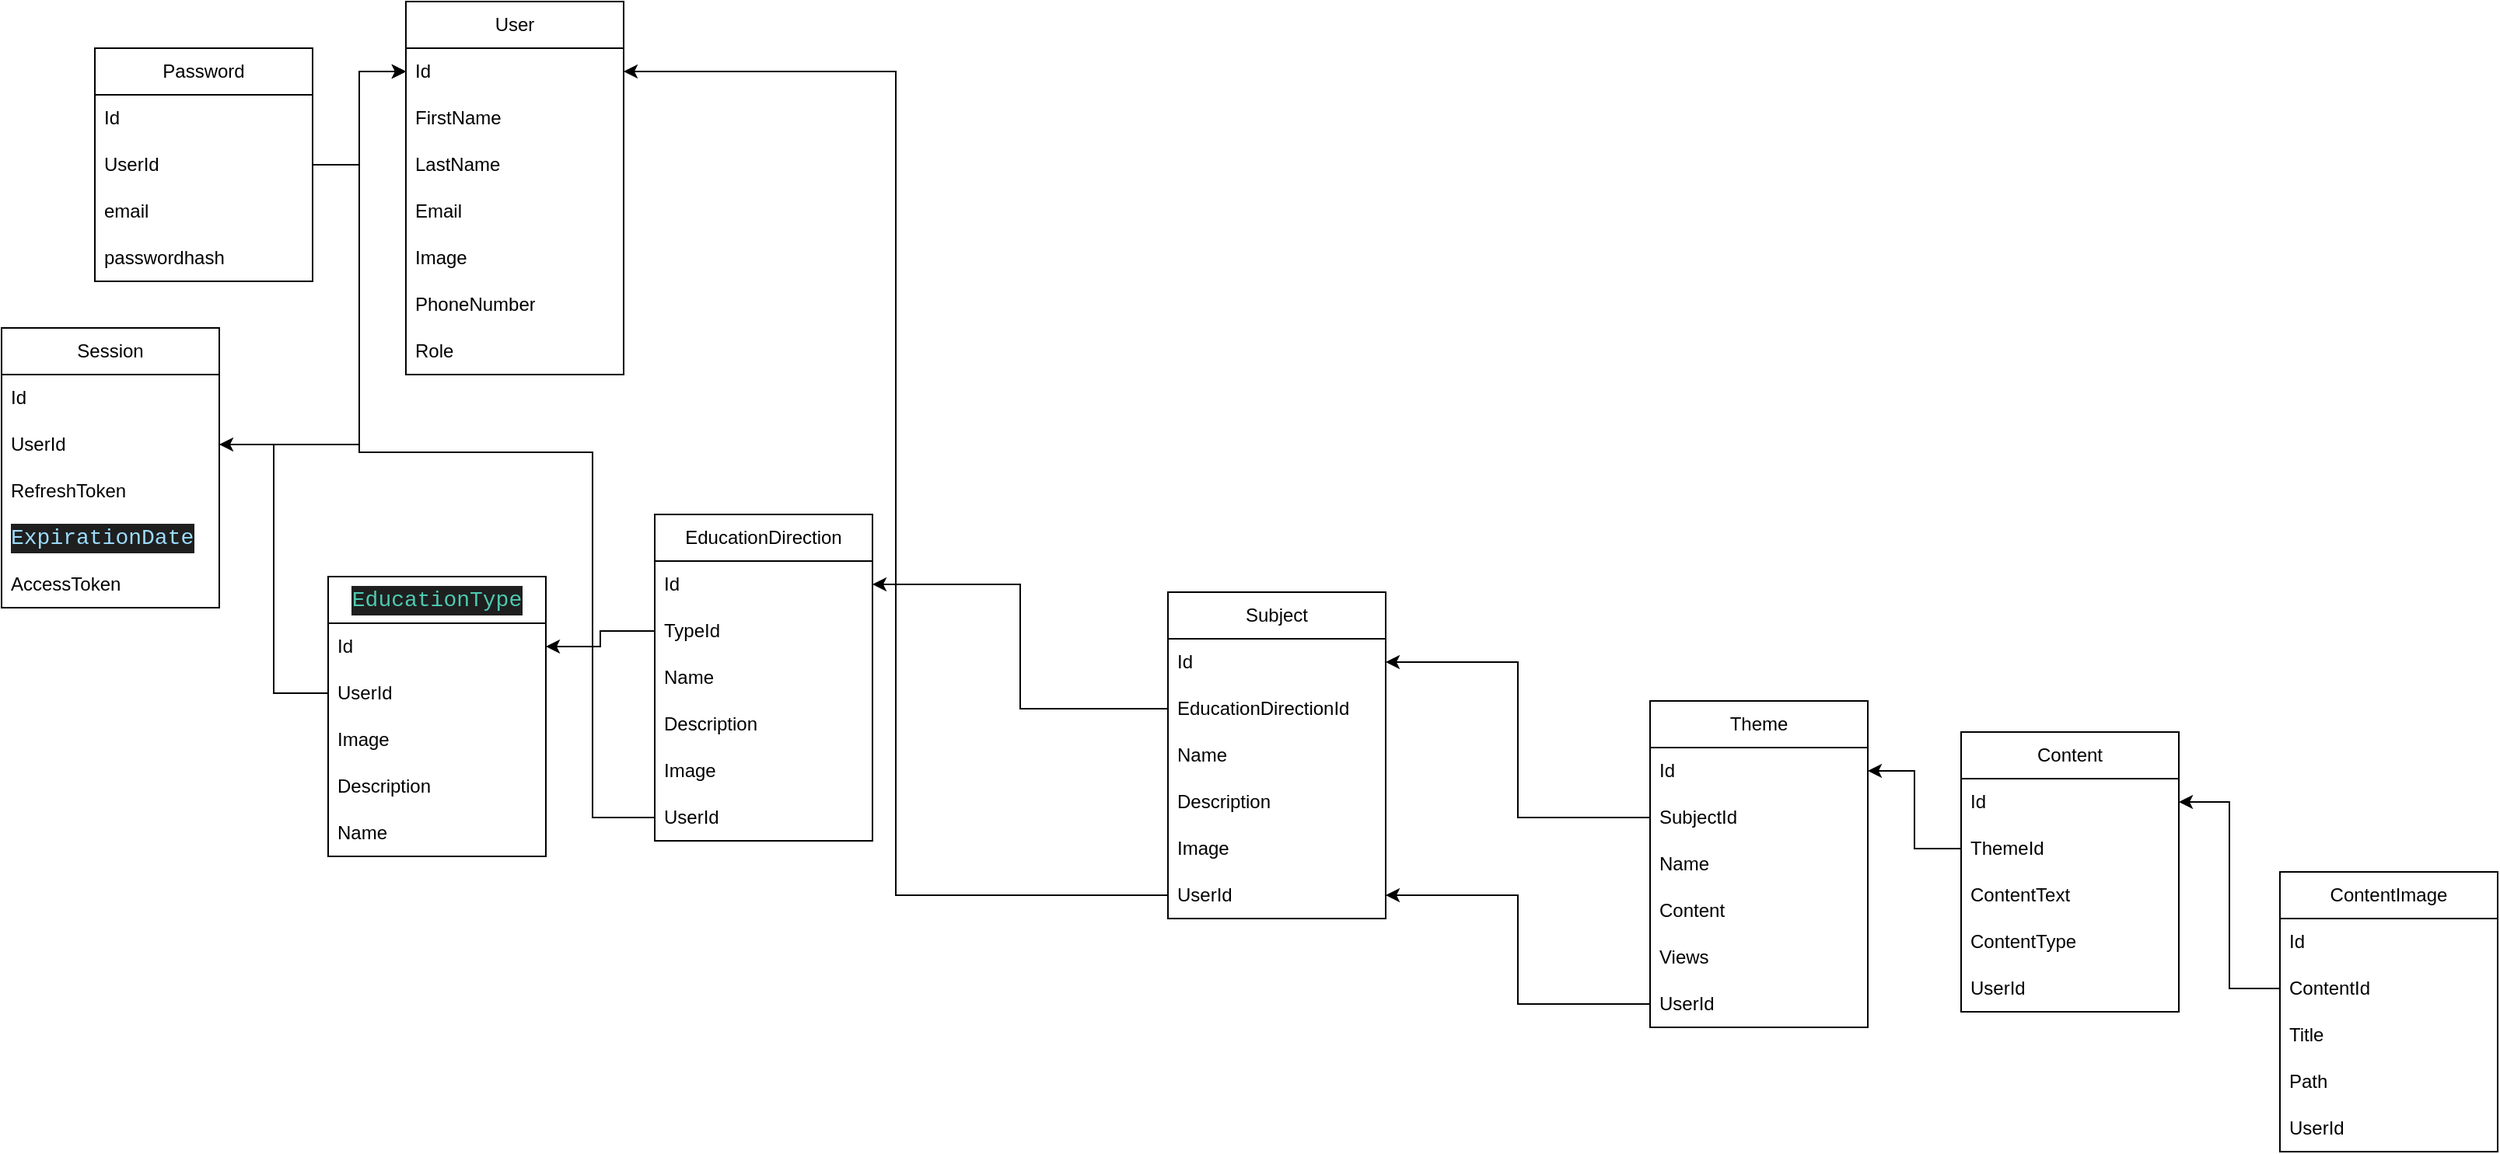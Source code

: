 <mxfile version="26.0.4">
  <diagram name="Page-1" id="Pv2FRKv-x1wwnSWSTT7f">
    <mxGraphModel dx="1578" dy="443" grid="1" gridSize="10" guides="1" tooltips="1" connect="1" arrows="1" fold="1" page="1" pageScale="1" pageWidth="850" pageHeight="1100" math="0" shadow="0">
      <root>
        <mxCell id="0" />
        <mxCell id="1" parent="0" />
        <mxCell id="2tG_Z8_ED6CiS7EC-nO2-1" value="User" style="swimlane;fontStyle=0;childLayout=stackLayout;horizontal=1;startSize=30;horizontalStack=0;resizeParent=1;resizeParentMax=0;resizeLast=0;collapsible=1;marginBottom=0;whiteSpace=wrap;html=1;" vertex="1" parent="1">
          <mxGeometry x="70" y="30" width="140" height="240" as="geometry" />
        </mxCell>
        <mxCell id="2tG_Z8_ED6CiS7EC-nO2-2" value="Id" style="text;strokeColor=none;fillColor=none;align=left;verticalAlign=middle;spacingLeft=4;spacingRight=4;overflow=hidden;points=[[0,0.5],[1,0.5]];portConstraint=eastwest;rotatable=0;whiteSpace=wrap;html=1;" vertex="1" parent="2tG_Z8_ED6CiS7EC-nO2-1">
          <mxGeometry y="30" width="140" height="30" as="geometry" />
        </mxCell>
        <mxCell id="2tG_Z8_ED6CiS7EC-nO2-3" value="FirstName" style="text;strokeColor=none;fillColor=none;align=left;verticalAlign=middle;spacingLeft=4;spacingRight=4;overflow=hidden;points=[[0,0.5],[1,0.5]];portConstraint=eastwest;rotatable=0;whiteSpace=wrap;html=1;" vertex="1" parent="2tG_Z8_ED6CiS7EC-nO2-1">
          <mxGeometry y="60" width="140" height="30" as="geometry" />
        </mxCell>
        <mxCell id="2tG_Z8_ED6CiS7EC-nO2-4" value="LastName" style="text;strokeColor=none;fillColor=none;align=left;verticalAlign=middle;spacingLeft=4;spacingRight=4;overflow=hidden;points=[[0,0.5],[1,0.5]];portConstraint=eastwest;rotatable=0;whiteSpace=wrap;html=1;" vertex="1" parent="2tG_Z8_ED6CiS7EC-nO2-1">
          <mxGeometry y="90" width="140" height="30" as="geometry" />
        </mxCell>
        <mxCell id="2tG_Z8_ED6CiS7EC-nO2-5" value="Email" style="text;strokeColor=none;fillColor=none;align=left;verticalAlign=middle;spacingLeft=4;spacingRight=4;overflow=hidden;points=[[0,0.5],[1,0.5]];portConstraint=eastwest;rotatable=0;whiteSpace=wrap;html=1;" vertex="1" parent="2tG_Z8_ED6CiS7EC-nO2-1">
          <mxGeometry y="120" width="140" height="30" as="geometry" />
        </mxCell>
        <mxCell id="2tG_Z8_ED6CiS7EC-nO2-6" value="Image" style="text;strokeColor=none;fillColor=none;align=left;verticalAlign=middle;spacingLeft=4;spacingRight=4;overflow=hidden;points=[[0,0.5],[1,0.5]];portConstraint=eastwest;rotatable=0;whiteSpace=wrap;html=1;" vertex="1" parent="2tG_Z8_ED6CiS7EC-nO2-1">
          <mxGeometry y="150" width="140" height="30" as="geometry" />
        </mxCell>
        <mxCell id="2tG_Z8_ED6CiS7EC-nO2-55" value="PhoneNumber" style="text;strokeColor=none;fillColor=none;align=left;verticalAlign=middle;spacingLeft=4;spacingRight=4;overflow=hidden;points=[[0,0.5],[1,0.5]];portConstraint=eastwest;rotatable=0;whiteSpace=wrap;html=1;" vertex="1" parent="2tG_Z8_ED6CiS7EC-nO2-1">
          <mxGeometry y="180" width="140" height="30" as="geometry" />
        </mxCell>
        <mxCell id="2tG_Z8_ED6CiS7EC-nO2-88" value="Role" style="text;strokeColor=none;fillColor=none;align=left;verticalAlign=middle;spacingLeft=4;spacingRight=4;overflow=hidden;points=[[0,0.5],[1,0.5]];portConstraint=eastwest;rotatable=0;whiteSpace=wrap;html=1;" vertex="1" parent="2tG_Z8_ED6CiS7EC-nO2-1">
          <mxGeometry y="210" width="140" height="30" as="geometry" />
        </mxCell>
        <mxCell id="2tG_Z8_ED6CiS7EC-nO2-7" value="EducationDirection" style="swimlane;fontStyle=0;childLayout=stackLayout;horizontal=1;startSize=30;horizontalStack=0;resizeParent=1;resizeParentMax=0;resizeLast=0;collapsible=1;marginBottom=0;whiteSpace=wrap;html=1;" vertex="1" parent="1">
          <mxGeometry x="230" y="360" width="140" height="210" as="geometry" />
        </mxCell>
        <mxCell id="2tG_Z8_ED6CiS7EC-nO2-8" value="Id" style="text;strokeColor=none;fillColor=none;align=left;verticalAlign=middle;spacingLeft=4;spacingRight=4;overflow=hidden;points=[[0,0.5],[1,0.5]];portConstraint=eastwest;rotatable=0;whiteSpace=wrap;html=1;" vertex="1" parent="2tG_Z8_ED6CiS7EC-nO2-7">
          <mxGeometry y="30" width="140" height="30" as="geometry" />
        </mxCell>
        <mxCell id="2tG_Z8_ED6CiS7EC-nO2-9" value="TypeId" style="text;strokeColor=none;fillColor=none;align=left;verticalAlign=middle;spacingLeft=4;spacingRight=4;overflow=hidden;points=[[0,0.5],[1,0.5]];portConstraint=eastwest;rotatable=0;whiteSpace=wrap;html=1;" vertex="1" parent="2tG_Z8_ED6CiS7EC-nO2-7">
          <mxGeometry y="60" width="140" height="30" as="geometry" />
        </mxCell>
        <mxCell id="2tG_Z8_ED6CiS7EC-nO2-77" value="Name" style="text;strokeColor=none;fillColor=none;align=left;verticalAlign=middle;spacingLeft=4;spacingRight=4;overflow=hidden;points=[[0,0.5],[1,0.5]];portConstraint=eastwest;rotatable=0;whiteSpace=wrap;html=1;" vertex="1" parent="2tG_Z8_ED6CiS7EC-nO2-7">
          <mxGeometry y="90" width="140" height="30" as="geometry" />
        </mxCell>
        <mxCell id="2tG_Z8_ED6CiS7EC-nO2-10" value="Description" style="text;strokeColor=none;fillColor=none;align=left;verticalAlign=middle;spacingLeft=4;spacingRight=4;overflow=hidden;points=[[0,0.5],[1,0.5]];portConstraint=eastwest;rotatable=0;whiteSpace=wrap;html=1;" vertex="1" parent="2tG_Z8_ED6CiS7EC-nO2-7">
          <mxGeometry y="120" width="140" height="30" as="geometry" />
        </mxCell>
        <mxCell id="2tG_Z8_ED6CiS7EC-nO2-11" value="Image" style="text;strokeColor=none;fillColor=none;align=left;verticalAlign=middle;spacingLeft=4;spacingRight=4;overflow=hidden;points=[[0,0.5],[1,0.5]];portConstraint=eastwest;rotatable=0;whiteSpace=wrap;html=1;" vertex="1" parent="2tG_Z8_ED6CiS7EC-nO2-7">
          <mxGeometry y="150" width="140" height="30" as="geometry" />
        </mxCell>
        <mxCell id="2tG_Z8_ED6CiS7EC-nO2-12" value="UserId" style="text;strokeColor=none;fillColor=none;align=left;verticalAlign=middle;spacingLeft=4;spacingRight=4;overflow=hidden;points=[[0,0.5],[1,0.5]];portConstraint=eastwest;rotatable=0;whiteSpace=wrap;html=1;" vertex="1" parent="2tG_Z8_ED6CiS7EC-nO2-7">
          <mxGeometry y="180" width="140" height="30" as="geometry" />
        </mxCell>
        <mxCell id="2tG_Z8_ED6CiS7EC-nO2-13" value="Subject" style="swimlane;fontStyle=0;childLayout=stackLayout;horizontal=1;startSize=30;horizontalStack=0;resizeParent=1;resizeParentMax=0;resizeLast=0;collapsible=1;marginBottom=0;whiteSpace=wrap;html=1;" vertex="1" parent="1">
          <mxGeometry x="560" y="410" width="140" height="210" as="geometry" />
        </mxCell>
        <mxCell id="2tG_Z8_ED6CiS7EC-nO2-14" value="Id" style="text;strokeColor=none;fillColor=none;align=left;verticalAlign=middle;spacingLeft=4;spacingRight=4;overflow=hidden;points=[[0,0.5],[1,0.5]];portConstraint=eastwest;rotatable=0;whiteSpace=wrap;html=1;" vertex="1" parent="2tG_Z8_ED6CiS7EC-nO2-13">
          <mxGeometry y="30" width="140" height="30" as="geometry" />
        </mxCell>
        <mxCell id="2tG_Z8_ED6CiS7EC-nO2-15" value="&lt;span style=&quot;text-align: center;&quot;&gt;EducationDirectionId&lt;/span&gt;" style="text;strokeColor=none;fillColor=none;align=left;verticalAlign=middle;spacingLeft=4;spacingRight=4;overflow=hidden;points=[[0,0.5],[1,0.5]];portConstraint=eastwest;rotatable=0;whiteSpace=wrap;html=1;" vertex="1" parent="2tG_Z8_ED6CiS7EC-nO2-13">
          <mxGeometry y="60" width="140" height="30" as="geometry" />
        </mxCell>
        <mxCell id="2tG_Z8_ED6CiS7EC-nO2-76" value="Name" style="text;strokeColor=none;fillColor=none;align=left;verticalAlign=middle;spacingLeft=4;spacingRight=4;overflow=hidden;points=[[0,0.5],[1,0.5]];portConstraint=eastwest;rotatable=0;whiteSpace=wrap;html=1;" vertex="1" parent="2tG_Z8_ED6CiS7EC-nO2-13">
          <mxGeometry y="90" width="140" height="30" as="geometry" />
        </mxCell>
        <mxCell id="2tG_Z8_ED6CiS7EC-nO2-16" value="Description" style="text;strokeColor=none;fillColor=none;align=left;verticalAlign=middle;spacingLeft=4;spacingRight=4;overflow=hidden;points=[[0,0.5],[1,0.5]];portConstraint=eastwest;rotatable=0;whiteSpace=wrap;html=1;" vertex="1" parent="2tG_Z8_ED6CiS7EC-nO2-13">
          <mxGeometry y="120" width="140" height="30" as="geometry" />
        </mxCell>
        <mxCell id="2tG_Z8_ED6CiS7EC-nO2-17" value="Image" style="text;strokeColor=none;fillColor=none;align=left;verticalAlign=middle;spacingLeft=4;spacingRight=4;overflow=hidden;points=[[0,0.5],[1,0.5]];portConstraint=eastwest;rotatable=0;whiteSpace=wrap;html=1;" vertex="1" parent="2tG_Z8_ED6CiS7EC-nO2-13">
          <mxGeometry y="150" width="140" height="30" as="geometry" />
        </mxCell>
        <mxCell id="2tG_Z8_ED6CiS7EC-nO2-18" value="UserId" style="text;strokeColor=none;fillColor=none;align=left;verticalAlign=middle;spacingLeft=4;spacingRight=4;overflow=hidden;points=[[0,0.5],[1,0.5]];portConstraint=eastwest;rotatable=0;whiteSpace=wrap;html=1;" vertex="1" parent="2tG_Z8_ED6CiS7EC-nO2-13">
          <mxGeometry y="180" width="140" height="30" as="geometry" />
        </mxCell>
        <mxCell id="2tG_Z8_ED6CiS7EC-nO2-20" value="&lt;div style=&quot;color: rgb(204, 204, 204); background-color: rgb(31, 31, 31); font-family: Consolas, &amp;quot;Courier New&amp;quot;, monospace; font-size: 14px; line-height: 19px; white-space: pre;&quot;&gt;&lt;span style=&quot;color: #4ec9b0;&quot;&gt;EducationType&lt;/span&gt;&lt;/div&gt;" style="swimlane;fontStyle=0;childLayout=stackLayout;horizontal=1;startSize=30;horizontalStack=0;resizeParent=1;resizeParentMax=0;resizeLast=0;collapsible=1;marginBottom=0;whiteSpace=wrap;html=1;" vertex="1" parent="1">
          <mxGeometry x="20" y="400" width="140" height="180" as="geometry" />
        </mxCell>
        <mxCell id="2tG_Z8_ED6CiS7EC-nO2-21" value="Id" style="text;strokeColor=none;fillColor=none;align=left;verticalAlign=middle;spacingLeft=4;spacingRight=4;overflow=hidden;points=[[0,0.5],[1,0.5]];portConstraint=eastwest;rotatable=0;whiteSpace=wrap;html=1;" vertex="1" parent="2tG_Z8_ED6CiS7EC-nO2-20">
          <mxGeometry y="30" width="140" height="30" as="geometry" />
        </mxCell>
        <mxCell id="2tG_Z8_ED6CiS7EC-nO2-49" value="UserId" style="text;strokeColor=none;fillColor=none;align=left;verticalAlign=middle;spacingLeft=4;spacingRight=4;overflow=hidden;points=[[0,0.5],[1,0.5]];portConstraint=eastwest;rotatable=0;whiteSpace=wrap;html=1;" vertex="1" parent="2tG_Z8_ED6CiS7EC-nO2-20">
          <mxGeometry y="60" width="140" height="30" as="geometry" />
        </mxCell>
        <mxCell id="2tG_Z8_ED6CiS7EC-nO2-24" value="Image" style="text;strokeColor=none;fillColor=none;align=left;verticalAlign=middle;spacingLeft=4;spacingRight=4;overflow=hidden;points=[[0,0.5],[1,0.5]];portConstraint=eastwest;rotatable=0;whiteSpace=wrap;html=1;" vertex="1" parent="2tG_Z8_ED6CiS7EC-nO2-20">
          <mxGeometry y="90" width="140" height="30" as="geometry" />
        </mxCell>
        <mxCell id="2tG_Z8_ED6CiS7EC-nO2-23" value="Description" style="text;strokeColor=none;fillColor=none;align=left;verticalAlign=middle;spacingLeft=4;spacingRight=4;overflow=hidden;points=[[0,0.5],[1,0.5]];portConstraint=eastwest;rotatable=0;whiteSpace=wrap;html=1;" vertex="1" parent="2tG_Z8_ED6CiS7EC-nO2-20">
          <mxGeometry y="120" width="140" height="30" as="geometry" />
        </mxCell>
        <mxCell id="2tG_Z8_ED6CiS7EC-nO2-22" value="Name" style="text;strokeColor=none;fillColor=none;align=left;verticalAlign=middle;spacingLeft=4;spacingRight=4;overflow=hidden;points=[[0,0.5],[1,0.5]];portConstraint=eastwest;rotatable=0;whiteSpace=wrap;html=1;" vertex="1" parent="2tG_Z8_ED6CiS7EC-nO2-20">
          <mxGeometry y="150" width="140" height="30" as="geometry" />
        </mxCell>
        <mxCell id="2tG_Z8_ED6CiS7EC-nO2-26" value="Theme" style="swimlane;fontStyle=0;childLayout=stackLayout;horizontal=1;startSize=30;horizontalStack=0;resizeParent=1;resizeParentMax=0;resizeLast=0;collapsible=1;marginBottom=0;whiteSpace=wrap;html=1;" vertex="1" parent="1">
          <mxGeometry x="870" y="480" width="140" height="210" as="geometry" />
        </mxCell>
        <mxCell id="2tG_Z8_ED6CiS7EC-nO2-27" value="Id" style="text;strokeColor=none;fillColor=none;align=left;verticalAlign=middle;spacingLeft=4;spacingRight=4;overflow=hidden;points=[[0,0.5],[1,0.5]];portConstraint=eastwest;rotatable=0;whiteSpace=wrap;html=1;" vertex="1" parent="2tG_Z8_ED6CiS7EC-nO2-26">
          <mxGeometry y="30" width="140" height="30" as="geometry" />
        </mxCell>
        <mxCell id="2tG_Z8_ED6CiS7EC-nO2-28" value="SubjectId" style="text;strokeColor=none;fillColor=none;align=left;verticalAlign=middle;spacingLeft=4;spacingRight=4;overflow=hidden;points=[[0,0.5],[1,0.5]];portConstraint=eastwest;rotatable=0;whiteSpace=wrap;html=1;" vertex="1" parent="2tG_Z8_ED6CiS7EC-nO2-26">
          <mxGeometry y="60" width="140" height="30" as="geometry" />
        </mxCell>
        <mxCell id="2tG_Z8_ED6CiS7EC-nO2-75" value="Name" style="text;strokeColor=none;fillColor=none;align=left;verticalAlign=middle;spacingLeft=4;spacingRight=4;overflow=hidden;points=[[0,0.5],[1,0.5]];portConstraint=eastwest;rotatable=0;whiteSpace=wrap;html=1;" vertex="1" parent="2tG_Z8_ED6CiS7EC-nO2-26">
          <mxGeometry y="90" width="140" height="30" as="geometry" />
        </mxCell>
        <mxCell id="2tG_Z8_ED6CiS7EC-nO2-29" value="Content" style="text;strokeColor=none;fillColor=none;align=left;verticalAlign=middle;spacingLeft=4;spacingRight=4;overflow=hidden;points=[[0,0.5],[1,0.5]];portConstraint=eastwest;rotatable=0;whiteSpace=wrap;html=1;" vertex="1" parent="2tG_Z8_ED6CiS7EC-nO2-26">
          <mxGeometry y="120" width="140" height="30" as="geometry" />
        </mxCell>
        <mxCell id="2tG_Z8_ED6CiS7EC-nO2-31" value="Views" style="text;strokeColor=none;fillColor=none;align=left;verticalAlign=middle;spacingLeft=4;spacingRight=4;overflow=hidden;points=[[0,0.5],[1,0.5]];portConstraint=eastwest;rotatable=0;whiteSpace=wrap;html=1;" vertex="1" parent="2tG_Z8_ED6CiS7EC-nO2-26">
          <mxGeometry y="150" width="140" height="30" as="geometry" />
        </mxCell>
        <mxCell id="2tG_Z8_ED6CiS7EC-nO2-47" value="UserId" style="text;strokeColor=none;fillColor=none;align=left;verticalAlign=middle;spacingLeft=4;spacingRight=4;overflow=hidden;points=[[0,0.5],[1,0.5]];portConstraint=eastwest;rotatable=0;whiteSpace=wrap;html=1;" vertex="1" parent="2tG_Z8_ED6CiS7EC-nO2-26">
          <mxGeometry y="180" width="140" height="30" as="geometry" />
        </mxCell>
        <mxCell id="2tG_Z8_ED6CiS7EC-nO2-39" value="ContentImage" style="swimlane;fontStyle=0;childLayout=stackLayout;horizontal=1;startSize=30;horizontalStack=0;resizeParent=1;resizeParentMax=0;resizeLast=0;collapsible=1;marginBottom=0;whiteSpace=wrap;html=1;" vertex="1" parent="1">
          <mxGeometry x="1275" y="590" width="140" height="180" as="geometry" />
        </mxCell>
        <mxCell id="2tG_Z8_ED6CiS7EC-nO2-40" value="Id" style="text;strokeColor=none;fillColor=none;align=left;verticalAlign=middle;spacingLeft=4;spacingRight=4;overflow=hidden;points=[[0,0.5],[1,0.5]];portConstraint=eastwest;rotatable=0;whiteSpace=wrap;html=1;" vertex="1" parent="2tG_Z8_ED6CiS7EC-nO2-39">
          <mxGeometry y="30" width="140" height="30" as="geometry" />
        </mxCell>
        <mxCell id="2tG_Z8_ED6CiS7EC-nO2-46" value="ContentId" style="text;strokeColor=none;fillColor=none;align=left;verticalAlign=middle;spacingLeft=4;spacingRight=4;overflow=hidden;points=[[0,0.5],[1,0.5]];portConstraint=eastwest;rotatable=0;whiteSpace=wrap;html=1;" vertex="1" parent="2tG_Z8_ED6CiS7EC-nO2-39">
          <mxGeometry y="60" width="140" height="30" as="geometry" />
        </mxCell>
        <mxCell id="2tG_Z8_ED6CiS7EC-nO2-41" value="Title" style="text;strokeColor=none;fillColor=none;align=left;verticalAlign=middle;spacingLeft=4;spacingRight=4;overflow=hidden;points=[[0,0.5],[1,0.5]];portConstraint=eastwest;rotatable=0;whiteSpace=wrap;html=1;" vertex="1" parent="2tG_Z8_ED6CiS7EC-nO2-39">
          <mxGeometry y="90" width="140" height="30" as="geometry" />
        </mxCell>
        <mxCell id="2tG_Z8_ED6CiS7EC-nO2-42" value="Path" style="text;strokeColor=none;fillColor=none;align=left;verticalAlign=middle;spacingLeft=4;spacingRight=4;overflow=hidden;points=[[0,0.5],[1,0.5]];portConstraint=eastwest;rotatable=0;whiteSpace=wrap;html=1;" vertex="1" parent="2tG_Z8_ED6CiS7EC-nO2-39">
          <mxGeometry y="120" width="140" height="30" as="geometry" />
        </mxCell>
        <mxCell id="2tG_Z8_ED6CiS7EC-nO2-45" value="UserId" style="text;strokeColor=none;fillColor=none;align=left;verticalAlign=middle;spacingLeft=4;spacingRight=4;overflow=hidden;points=[[0,0.5],[1,0.5]];portConstraint=eastwest;rotatable=0;whiteSpace=wrap;html=1;" vertex="1" parent="2tG_Z8_ED6CiS7EC-nO2-39">
          <mxGeometry y="150" width="140" height="30" as="geometry" />
        </mxCell>
        <mxCell id="2tG_Z8_ED6CiS7EC-nO2-50" value="Password" style="swimlane;fontStyle=0;childLayout=stackLayout;horizontal=1;startSize=30;horizontalStack=0;resizeParent=1;resizeParentMax=0;resizeLast=0;collapsible=1;marginBottom=0;whiteSpace=wrap;html=1;" vertex="1" parent="1">
          <mxGeometry x="-130" y="60" width="140" height="150" as="geometry" />
        </mxCell>
        <mxCell id="2tG_Z8_ED6CiS7EC-nO2-51" value="Id" style="text;strokeColor=none;fillColor=none;align=left;verticalAlign=middle;spacingLeft=4;spacingRight=4;overflow=hidden;points=[[0,0.5],[1,0.5]];portConstraint=eastwest;rotatable=0;whiteSpace=wrap;html=1;" vertex="1" parent="2tG_Z8_ED6CiS7EC-nO2-50">
          <mxGeometry y="30" width="140" height="30" as="geometry" />
        </mxCell>
        <mxCell id="2tG_Z8_ED6CiS7EC-nO2-54" value="UserId" style="text;strokeColor=none;fillColor=none;align=left;verticalAlign=middle;spacingLeft=4;spacingRight=4;overflow=hidden;points=[[0,0.5],[1,0.5]];portConstraint=eastwest;rotatable=0;whiteSpace=wrap;html=1;" vertex="1" parent="2tG_Z8_ED6CiS7EC-nO2-50">
          <mxGeometry y="60" width="140" height="30" as="geometry" />
        </mxCell>
        <mxCell id="2tG_Z8_ED6CiS7EC-nO2-52" value="email" style="text;strokeColor=none;fillColor=none;align=left;verticalAlign=middle;spacingLeft=4;spacingRight=4;overflow=hidden;points=[[0,0.5],[1,0.5]];portConstraint=eastwest;rotatable=0;whiteSpace=wrap;html=1;" vertex="1" parent="2tG_Z8_ED6CiS7EC-nO2-50">
          <mxGeometry y="90" width="140" height="30" as="geometry" />
        </mxCell>
        <mxCell id="2tG_Z8_ED6CiS7EC-nO2-53" value="passwordhash" style="text;strokeColor=none;fillColor=none;align=left;verticalAlign=middle;spacingLeft=4;spacingRight=4;overflow=hidden;points=[[0,0.5],[1,0.5]];portConstraint=eastwest;rotatable=0;whiteSpace=wrap;html=1;" vertex="1" parent="2tG_Z8_ED6CiS7EC-nO2-50">
          <mxGeometry y="120" width="140" height="30" as="geometry" />
        </mxCell>
        <mxCell id="2tG_Z8_ED6CiS7EC-nO2-56" value="Session" style="swimlane;fontStyle=0;childLayout=stackLayout;horizontal=1;startSize=30;horizontalStack=0;resizeParent=1;resizeParentMax=0;resizeLast=0;collapsible=1;marginBottom=0;whiteSpace=wrap;html=1;" vertex="1" parent="1">
          <mxGeometry x="-190" y="240" width="140" height="180" as="geometry" />
        </mxCell>
        <mxCell id="2tG_Z8_ED6CiS7EC-nO2-57" value="Id" style="text;strokeColor=none;fillColor=none;align=left;verticalAlign=middle;spacingLeft=4;spacingRight=4;overflow=hidden;points=[[0,0.5],[1,0.5]];portConstraint=eastwest;rotatable=0;whiteSpace=wrap;html=1;" vertex="1" parent="2tG_Z8_ED6CiS7EC-nO2-56">
          <mxGeometry y="30" width="140" height="30" as="geometry" />
        </mxCell>
        <mxCell id="2tG_Z8_ED6CiS7EC-nO2-58" value="UserId" style="text;strokeColor=none;fillColor=none;align=left;verticalAlign=middle;spacingLeft=4;spacingRight=4;overflow=hidden;points=[[0,0.5],[1,0.5]];portConstraint=eastwest;rotatable=0;whiteSpace=wrap;html=1;" vertex="1" parent="2tG_Z8_ED6CiS7EC-nO2-56">
          <mxGeometry y="60" width="140" height="30" as="geometry" />
        </mxCell>
        <mxCell id="2tG_Z8_ED6CiS7EC-nO2-59" value="RefreshToken" style="text;strokeColor=none;fillColor=none;align=left;verticalAlign=middle;spacingLeft=4;spacingRight=4;overflow=hidden;points=[[0,0.5],[1,0.5]];portConstraint=eastwest;rotatable=0;whiteSpace=wrap;html=1;" vertex="1" parent="2tG_Z8_ED6CiS7EC-nO2-56">
          <mxGeometry y="90" width="140" height="30" as="geometry" />
        </mxCell>
        <mxCell id="2tG_Z8_ED6CiS7EC-nO2-62" value="&lt;div style=&quot;color: rgb(204, 204, 204); background-color: rgb(31, 31, 31); font-family: Consolas, &amp;quot;Courier New&amp;quot;, monospace; font-size: 14px; line-height: 19px; white-space: pre;&quot;&gt;&lt;span style=&quot;color: #9cdcfe;&quot;&gt;ExpirationDate&lt;/span&gt;&lt;/div&gt;" style="text;strokeColor=none;fillColor=none;align=left;verticalAlign=middle;spacingLeft=4;spacingRight=4;overflow=hidden;points=[[0,0.5],[1,0.5]];portConstraint=eastwest;rotatable=0;whiteSpace=wrap;html=1;" vertex="1" parent="2tG_Z8_ED6CiS7EC-nO2-56">
          <mxGeometry y="120" width="140" height="30" as="geometry" />
        </mxCell>
        <mxCell id="2tG_Z8_ED6CiS7EC-nO2-60" value="AccessToken" style="text;strokeColor=none;fillColor=none;align=left;verticalAlign=middle;spacingLeft=4;spacingRight=4;overflow=hidden;points=[[0,0.5],[1,0.5]];portConstraint=eastwest;rotatable=0;whiteSpace=wrap;html=1;" vertex="1" parent="2tG_Z8_ED6CiS7EC-nO2-56">
          <mxGeometry y="150" width="140" height="30" as="geometry" />
        </mxCell>
        <mxCell id="2tG_Z8_ED6CiS7EC-nO2-63" style="edgeStyle=orthogonalEdgeStyle;rounded=0;orthogonalLoop=1;jettySize=auto;html=1;entryX=0;entryY=0.5;entryDx=0;entryDy=0;" edge="1" parent="1" source="2tG_Z8_ED6CiS7EC-nO2-54" target="2tG_Z8_ED6CiS7EC-nO2-2">
          <mxGeometry relative="1" as="geometry" />
        </mxCell>
        <mxCell id="2tG_Z8_ED6CiS7EC-nO2-64" style="edgeStyle=orthogonalEdgeStyle;rounded=0;orthogonalLoop=1;jettySize=auto;html=1;entryX=0;entryY=0.5;entryDx=0;entryDy=0;" edge="1" parent="1" source="2tG_Z8_ED6CiS7EC-nO2-58" target="2tG_Z8_ED6CiS7EC-nO2-2">
          <mxGeometry relative="1" as="geometry">
            <Array as="points">
              <mxPoint x="40" y="315" />
              <mxPoint x="40" y="75" />
            </Array>
          </mxGeometry>
        </mxCell>
        <mxCell id="2tG_Z8_ED6CiS7EC-nO2-80" style="edgeStyle=orthogonalEdgeStyle;rounded=0;orthogonalLoop=1;jettySize=auto;html=1;" edge="1" parent="1" source="2tG_Z8_ED6CiS7EC-nO2-47" target="2tG_Z8_ED6CiS7EC-nO2-18">
          <mxGeometry relative="1" as="geometry" />
        </mxCell>
        <mxCell id="2tG_Z8_ED6CiS7EC-nO2-82" style="edgeStyle=orthogonalEdgeStyle;rounded=0;orthogonalLoop=1;jettySize=auto;html=1;entryX=1;entryY=0.5;entryDx=0;entryDy=0;" edge="1" parent="1" source="2tG_Z8_ED6CiS7EC-nO2-49" target="2tG_Z8_ED6CiS7EC-nO2-58">
          <mxGeometry relative="1" as="geometry">
            <mxPoint x="340" y="430" as="targetPoint" />
          </mxGeometry>
        </mxCell>
        <mxCell id="2tG_Z8_ED6CiS7EC-nO2-83" style="edgeStyle=orthogonalEdgeStyle;rounded=0;orthogonalLoop=1;jettySize=auto;html=1;entryX=0;entryY=0.5;entryDx=0;entryDy=0;" edge="1" parent="1" source="2tG_Z8_ED6CiS7EC-nO2-12" target="2tG_Z8_ED6CiS7EC-nO2-2">
          <mxGeometry relative="1" as="geometry">
            <Array as="points">
              <mxPoint x="190" y="555" />
              <mxPoint x="190" y="320" />
              <mxPoint x="40" y="320" />
              <mxPoint x="40" y="75" />
            </Array>
          </mxGeometry>
        </mxCell>
        <mxCell id="2tG_Z8_ED6CiS7EC-nO2-84" style="edgeStyle=orthogonalEdgeStyle;rounded=0;orthogonalLoop=1;jettySize=auto;html=1;entryX=1;entryY=0.5;entryDx=0;entryDy=0;" edge="1" parent="1" source="2tG_Z8_ED6CiS7EC-nO2-9" target="2tG_Z8_ED6CiS7EC-nO2-21">
          <mxGeometry relative="1" as="geometry" />
        </mxCell>
        <mxCell id="2tG_Z8_ED6CiS7EC-nO2-85" style="edgeStyle=orthogonalEdgeStyle;rounded=0;orthogonalLoop=1;jettySize=auto;html=1;entryX=1;entryY=0.5;entryDx=0;entryDy=0;" edge="1" parent="1" source="2tG_Z8_ED6CiS7EC-nO2-28" target="2tG_Z8_ED6CiS7EC-nO2-14">
          <mxGeometry relative="1" as="geometry" />
        </mxCell>
        <mxCell id="2tG_Z8_ED6CiS7EC-nO2-86" style="edgeStyle=orthogonalEdgeStyle;rounded=0;orthogonalLoop=1;jettySize=auto;html=1;" edge="1" parent="1" source="2tG_Z8_ED6CiS7EC-nO2-18" target="2tG_Z8_ED6CiS7EC-nO2-2">
          <mxGeometry relative="1" as="geometry">
            <mxPoint x="240" y="280" as="targetPoint" />
          </mxGeometry>
        </mxCell>
        <mxCell id="2tG_Z8_ED6CiS7EC-nO2-87" style="edgeStyle=orthogonalEdgeStyle;rounded=0;orthogonalLoop=1;jettySize=auto;html=1;entryX=1;entryY=0.5;entryDx=0;entryDy=0;" edge="1" parent="1" source="2tG_Z8_ED6CiS7EC-nO2-15" target="2tG_Z8_ED6CiS7EC-nO2-8">
          <mxGeometry relative="1" as="geometry" />
        </mxCell>
        <mxCell id="2tG_Z8_ED6CiS7EC-nO2-89" value="Content" style="swimlane;fontStyle=0;childLayout=stackLayout;horizontal=1;startSize=30;horizontalStack=0;resizeParent=1;resizeParentMax=0;resizeLast=0;collapsible=1;marginBottom=0;whiteSpace=wrap;html=1;" vertex="1" parent="1">
          <mxGeometry x="1070" y="500" width="140" height="180" as="geometry" />
        </mxCell>
        <mxCell id="2tG_Z8_ED6CiS7EC-nO2-90" value="Id" style="text;strokeColor=none;fillColor=none;align=left;verticalAlign=middle;spacingLeft=4;spacingRight=4;overflow=hidden;points=[[0,0.5],[1,0.5]];portConstraint=eastwest;rotatable=0;whiteSpace=wrap;html=1;" vertex="1" parent="2tG_Z8_ED6CiS7EC-nO2-89">
          <mxGeometry y="30" width="140" height="30" as="geometry" />
        </mxCell>
        <mxCell id="2tG_Z8_ED6CiS7EC-nO2-91" value="ThemeId" style="text;strokeColor=none;fillColor=none;align=left;verticalAlign=middle;spacingLeft=4;spacingRight=4;overflow=hidden;points=[[0,0.5],[1,0.5]];portConstraint=eastwest;rotatable=0;whiteSpace=wrap;html=1;" vertex="1" parent="2tG_Z8_ED6CiS7EC-nO2-89">
          <mxGeometry y="60" width="140" height="30" as="geometry" />
        </mxCell>
        <mxCell id="2tG_Z8_ED6CiS7EC-nO2-95" value="ContentText" style="text;strokeColor=none;fillColor=none;align=left;verticalAlign=middle;spacingLeft=4;spacingRight=4;overflow=hidden;points=[[0,0.5],[1,0.5]];portConstraint=eastwest;rotatable=0;whiteSpace=wrap;html=1;" vertex="1" parent="2tG_Z8_ED6CiS7EC-nO2-89">
          <mxGeometry y="90" width="140" height="30" as="geometry" />
        </mxCell>
        <mxCell id="2tG_Z8_ED6CiS7EC-nO2-92" value="ContentType" style="text;strokeColor=none;fillColor=none;align=left;verticalAlign=middle;spacingLeft=4;spacingRight=4;overflow=hidden;points=[[0,0.5],[1,0.5]];portConstraint=eastwest;rotatable=0;whiteSpace=wrap;html=1;" vertex="1" parent="2tG_Z8_ED6CiS7EC-nO2-89">
          <mxGeometry y="120" width="140" height="30" as="geometry" />
        </mxCell>
        <mxCell id="2tG_Z8_ED6CiS7EC-nO2-94" value="UserId" style="text;strokeColor=none;fillColor=none;align=left;verticalAlign=middle;spacingLeft=4;spacingRight=4;overflow=hidden;points=[[0,0.5],[1,0.5]];portConstraint=eastwest;rotatable=0;whiteSpace=wrap;html=1;" vertex="1" parent="2tG_Z8_ED6CiS7EC-nO2-89">
          <mxGeometry y="150" width="140" height="30" as="geometry" />
        </mxCell>
        <mxCell id="2tG_Z8_ED6CiS7EC-nO2-96" style="edgeStyle=orthogonalEdgeStyle;rounded=0;orthogonalLoop=1;jettySize=auto;html=1;" edge="1" parent="1" source="2tG_Z8_ED6CiS7EC-nO2-46" target="2tG_Z8_ED6CiS7EC-nO2-90">
          <mxGeometry relative="1" as="geometry" />
        </mxCell>
        <mxCell id="2tG_Z8_ED6CiS7EC-nO2-98" style="edgeStyle=orthogonalEdgeStyle;rounded=0;orthogonalLoop=1;jettySize=auto;html=1;entryX=1;entryY=0.5;entryDx=0;entryDy=0;" edge="1" parent="1" source="2tG_Z8_ED6CiS7EC-nO2-91" target="2tG_Z8_ED6CiS7EC-nO2-27">
          <mxGeometry relative="1" as="geometry" />
        </mxCell>
      </root>
    </mxGraphModel>
  </diagram>
</mxfile>
